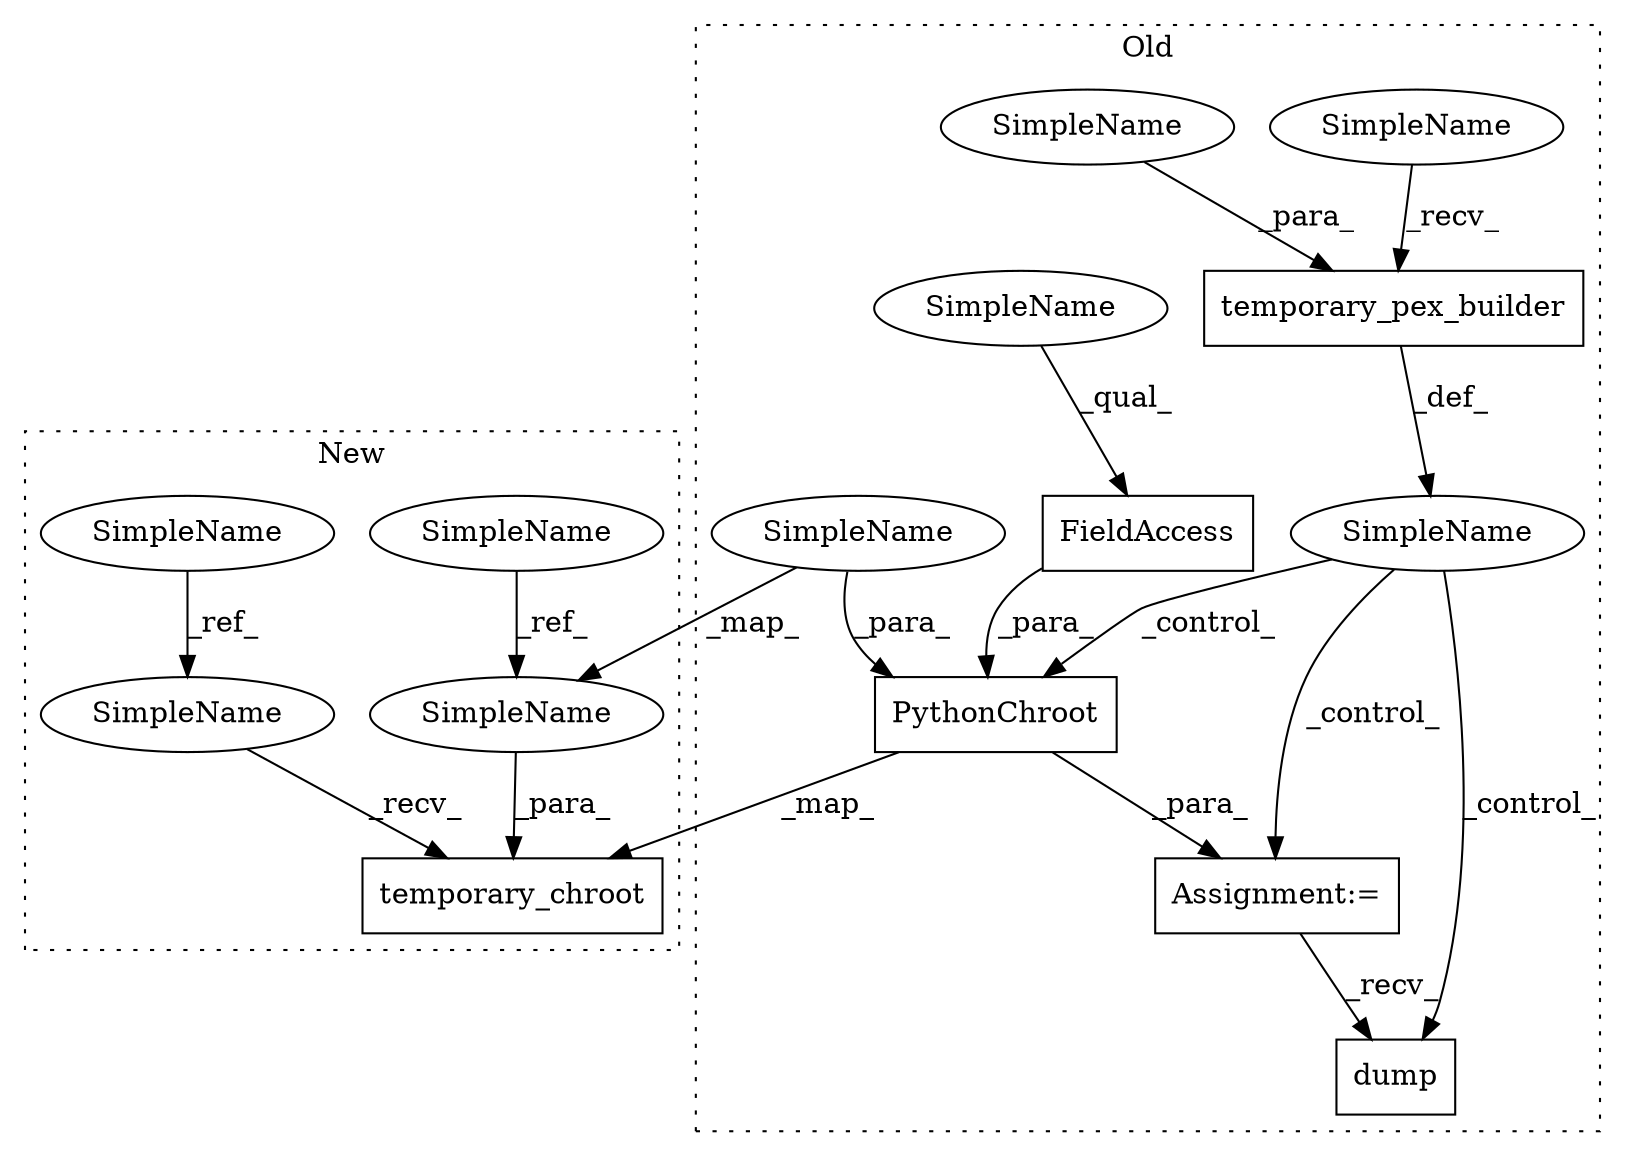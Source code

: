 digraph G {
subgraph cluster0 {
1 [label="PythonChroot" a="32" s="2132,2212" l="13,1" shape="box"];
3 [label="FieldAccess" a="22" s="2145" l="12" shape="box"];
4 [label="dump" a="32" s="2295" l="6" shape="box"];
5 [label="Assignment:=" a="7" s="2131" l="1" shape="box"];
6 [label="temporary_pex_builder" a="32" s="2054,2095" l="22,1" shape="box"];
9 [label="SimpleName" a="42" s="" l="" shape="ellipse"];
12 [label="SimpleName" a="42" s="2145" l="4" shape="ellipse"];
13 [label="SimpleName" a="42" s="2049" l="4" shape="ellipse"];
14 [label="SimpleName" a="42" s="2084" l="11" shape="ellipse"];
15 [label="SimpleName" a="42" s="2201" l="11" shape="ellipse"];
label = "Old";
style="dotted";
}
subgraph cluster1 {
2 [label="temporary_chroot" a="32" s="1981,2052" l="17,1" shape="box"];
7 [label="SimpleName" a="42" s="1408" l="4" shape="ellipse"];
8 [label="SimpleName" a="42" s="1608" l="11" shape="ellipse"];
10 [label="SimpleName" a="42" s="1976" l="4" shape="ellipse"];
11 [label="SimpleName" a="42" s="1998" l="11" shape="ellipse"];
label = "New";
style="dotted";
}
1 -> 5 [label="_para_"];
1 -> 2 [label="_map_"];
3 -> 1 [label="_para_"];
5 -> 4 [label="_recv_"];
6 -> 9 [label="_def_"];
7 -> 10 [label="_ref_"];
8 -> 11 [label="_ref_"];
9 -> 4 [label="_control_"];
9 -> 1 [label="_control_"];
9 -> 5 [label="_control_"];
10 -> 2 [label="_recv_"];
11 -> 2 [label="_para_"];
12 -> 3 [label="_qual_"];
13 -> 6 [label="_recv_"];
14 -> 6 [label="_para_"];
15 -> 11 [label="_map_"];
15 -> 1 [label="_para_"];
}